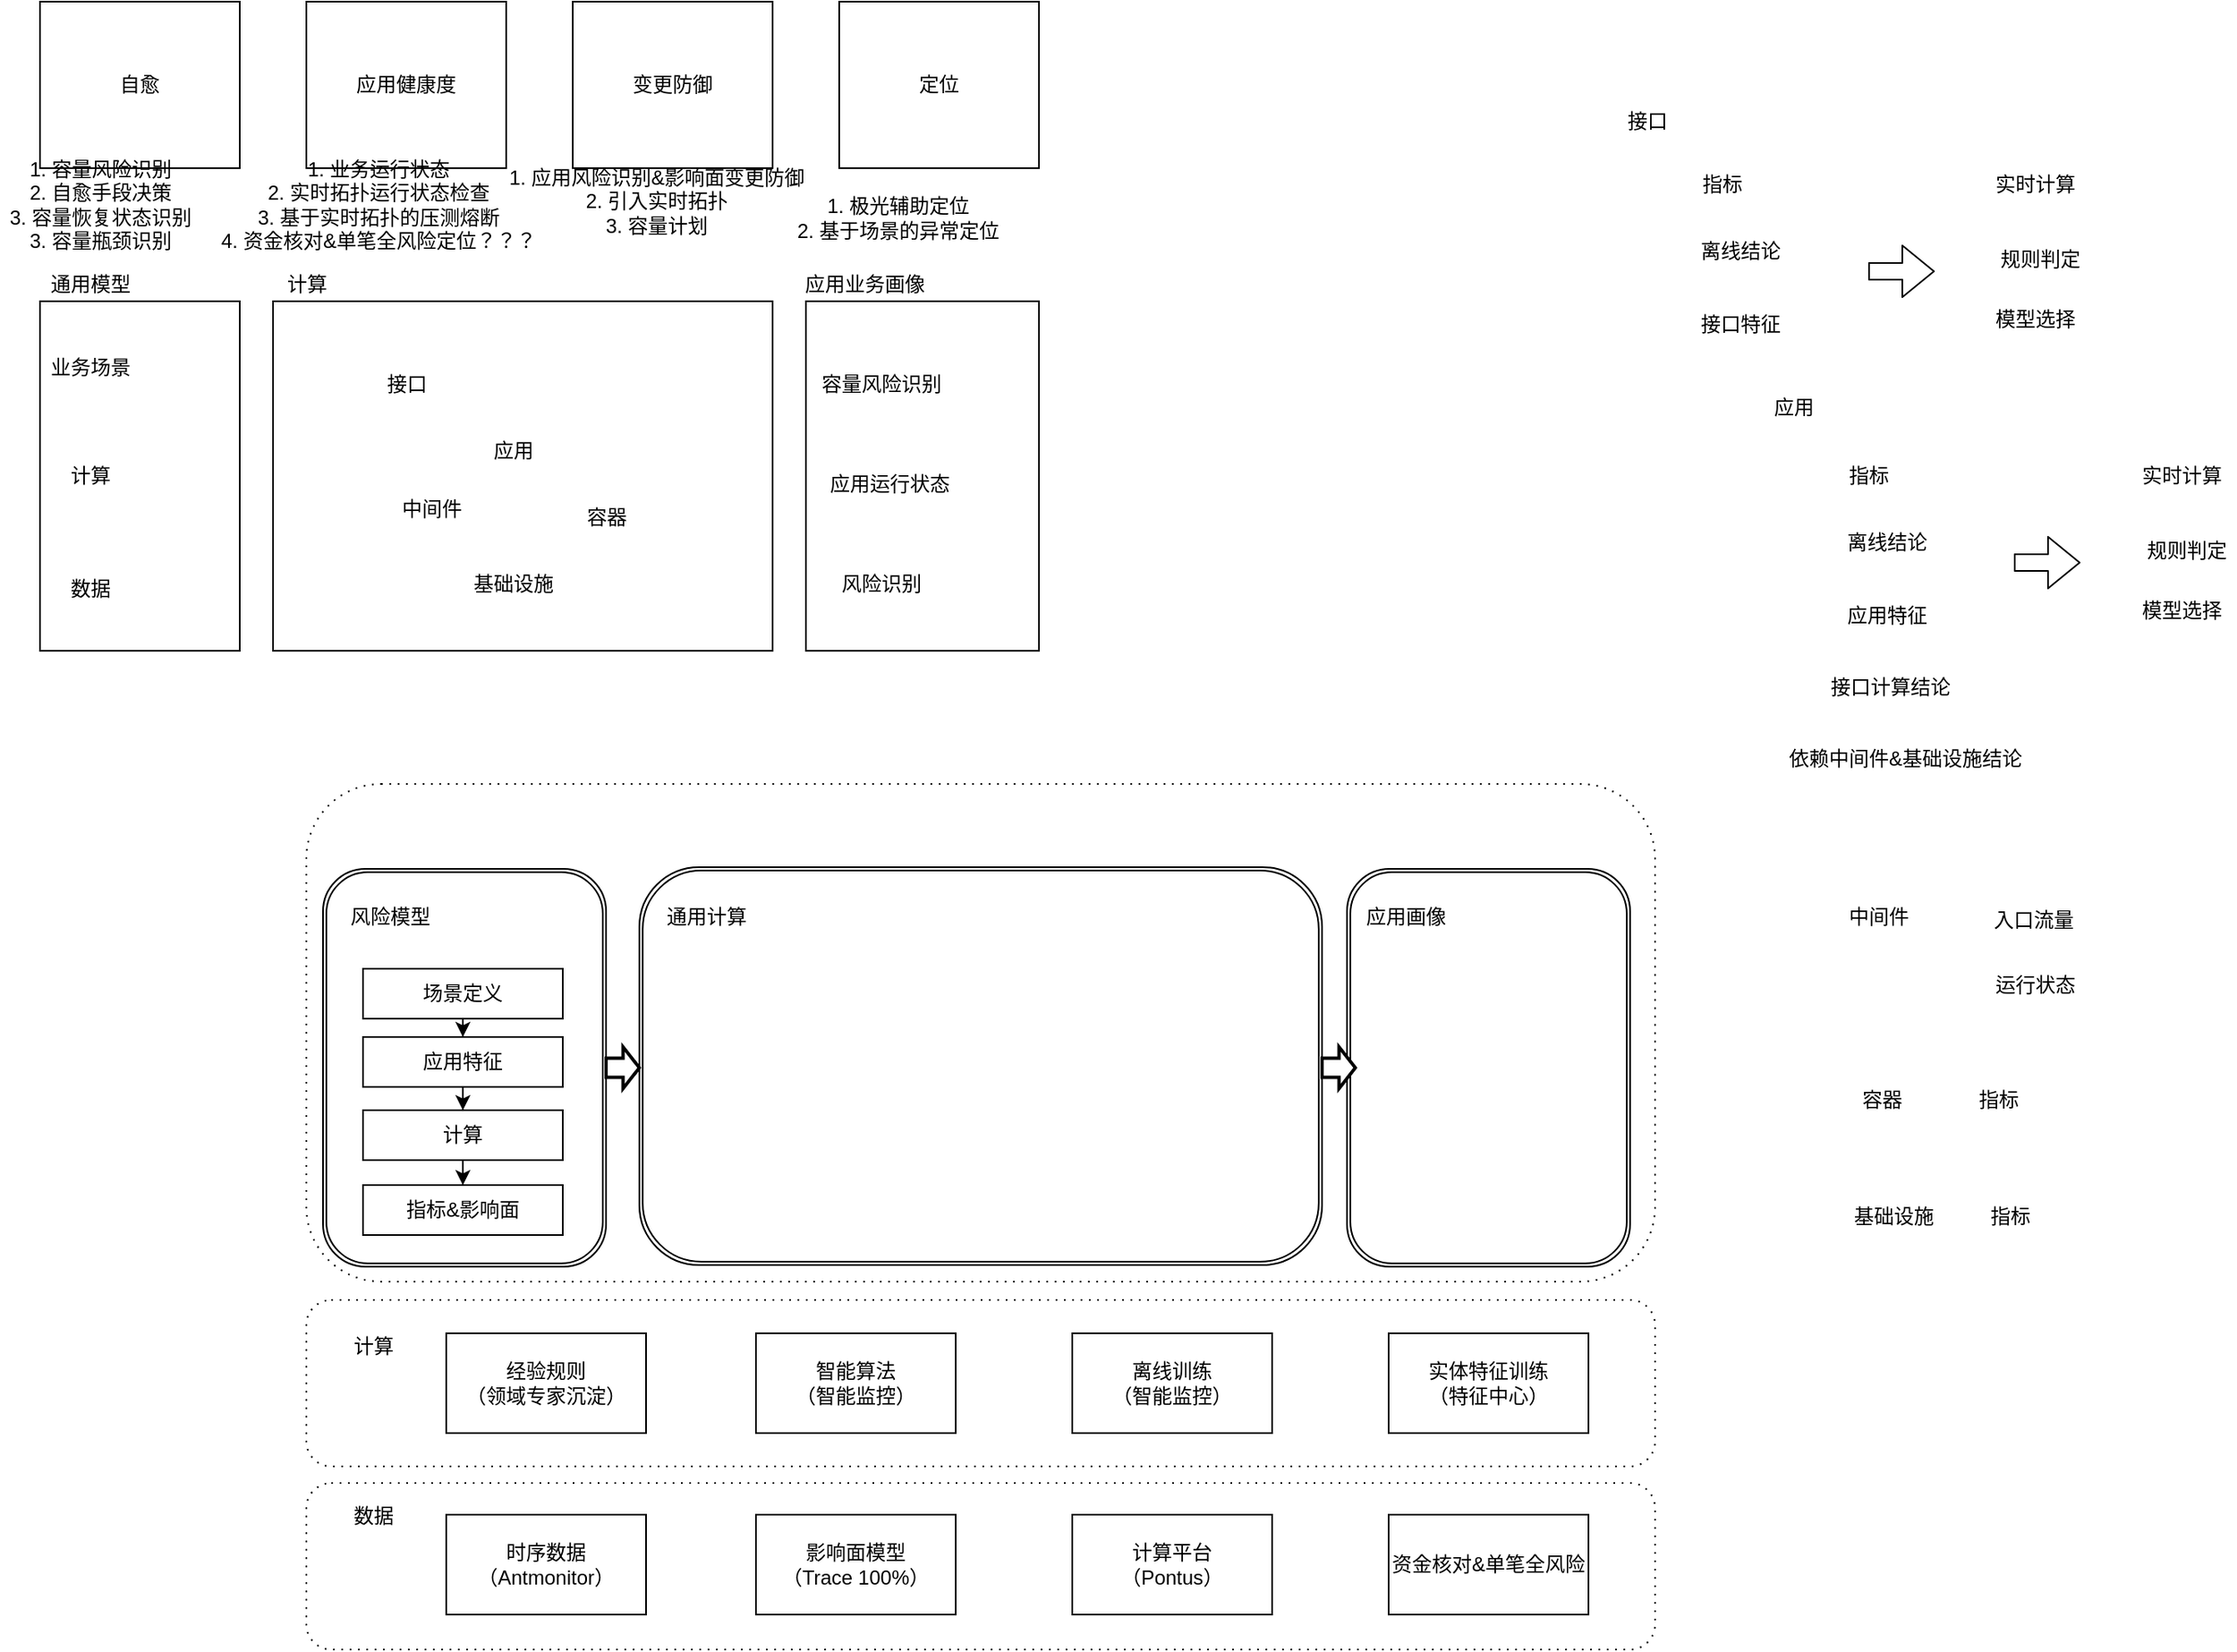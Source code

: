 <mxfile version="13.1.3" type="github">
  <diagram id="1SOZtOeF8l6XhYHRm-za" name="Page-1">
    <mxGraphModel dx="2037" dy="1057" grid="1" gridSize="10" guides="1" tooltips="1" connect="1" arrows="1" fold="1" page="1" pageScale="1" pageWidth="827" pageHeight="1169" math="0" shadow="0">
      <root>
        <mxCell id="0" />
        <mxCell id="1" parent="0" />
        <mxCell id="ywDv_ColvlXOYt9Vahqf-67" value="" style="shape=ext;rounded=1;html=1;whiteSpace=wrap;dashed=1;dashPattern=1 4;" vertex="1" parent="1">
          <mxGeometry x="270" y="590" width="810" height="299" as="geometry" />
        </mxCell>
        <mxCell id="ywDv_ColvlXOYt9Vahqf-64" value="" style="shape=ext;rounded=1;html=1;whiteSpace=wrap;dashed=1;dashPattern=1 4;" vertex="1" parent="1">
          <mxGeometry x="270" y="900" width="810" height="100" as="geometry" />
        </mxCell>
        <mxCell id="ywDv_ColvlXOYt9Vahqf-61" value="" style="shape=ext;rounded=1;html=1;whiteSpace=wrap;dashed=1;dashPattern=1 4;" vertex="1" parent="1">
          <mxGeometry x="270" y="1010" width="810" height="100" as="geometry" />
        </mxCell>
        <mxCell id="JQEy4xFTPfn_6e3LgADh-1" value="时序数据&lt;br&gt;（Antmonitor）" style="rounded=0;whiteSpace=wrap;html=1;" parent="1" vertex="1">
          <mxGeometry x="354" y="1029" width="120" height="60" as="geometry" />
        </mxCell>
        <mxCell id="JQEy4xFTPfn_6e3LgADh-2" value="影响面模型&lt;br&gt;（Trace 100%）" style="rounded=0;whiteSpace=wrap;html=1;" parent="1" vertex="1">
          <mxGeometry x="540" y="1029" width="120" height="60" as="geometry" />
        </mxCell>
        <mxCell id="JQEy4xFTPfn_6e3LgADh-3" value="计算平台&lt;br&gt;（Pontus）" style="rounded=0;whiteSpace=wrap;html=1;" parent="1" vertex="1">
          <mxGeometry x="730" y="1029" width="120" height="60" as="geometry" />
        </mxCell>
        <mxCell id="JQEy4xFTPfn_6e3LgADh-5" value="经验规则&lt;br&gt;（领域专家沉淀）" style="rounded=0;whiteSpace=wrap;html=1;" parent="1" vertex="1">
          <mxGeometry x="354" y="920" width="120" height="60" as="geometry" />
        </mxCell>
        <mxCell id="JQEy4xFTPfn_6e3LgADh-6" value="智能算法&lt;br&gt;（智能监控）" style="rounded=0;whiteSpace=wrap;html=1;" parent="1" vertex="1">
          <mxGeometry x="540" y="920" width="120" height="60" as="geometry" />
        </mxCell>
        <mxCell id="JQEy4xFTPfn_6e3LgADh-7" value="离线训练&lt;br&gt;（智能监控）" style="rounded=0;whiteSpace=wrap;html=1;" parent="1" vertex="1">
          <mxGeometry x="730" y="920" width="120" height="60" as="geometry" />
        </mxCell>
        <mxCell id="JQEy4xFTPfn_6e3LgADh-10" value="" style="rounded=0;whiteSpace=wrap;html=1;" parent="1" vertex="1">
          <mxGeometry x="110" y="300" width="120" height="210" as="geometry" />
        </mxCell>
        <mxCell id="ywDv_ColvlXOYt9Vahqf-1" value="通用模型" style="text;html=1;align=center;verticalAlign=middle;resizable=0;points=[];autosize=1;" vertex="1" parent="1">
          <mxGeometry x="110" y="280" width="60" height="20" as="geometry" />
        </mxCell>
        <mxCell id="ywDv_ColvlXOYt9Vahqf-2" value="计算" style="text;html=1;align=center;verticalAlign=middle;resizable=0;points=[];autosize=1;" vertex="1" parent="1">
          <mxGeometry x="250" y="280" width="40" height="20" as="geometry" />
        </mxCell>
        <mxCell id="ywDv_ColvlXOYt9Vahqf-3" value="应用业务画像" style="text;html=1;align=center;verticalAlign=middle;resizable=0;points=[];autosize=1;" vertex="1" parent="1">
          <mxGeometry x="560" y="280" width="90" height="20" as="geometry" />
        </mxCell>
        <mxCell id="ywDv_ColvlXOYt9Vahqf-4" value="" style="rounded=0;whiteSpace=wrap;html=1;" vertex="1" parent="1">
          <mxGeometry x="250" y="300" width="300" height="210" as="geometry" />
        </mxCell>
        <mxCell id="ywDv_ColvlXOYt9Vahqf-5" value="" style="rounded=0;whiteSpace=wrap;html=1;" vertex="1" parent="1">
          <mxGeometry x="570" y="300" width="140" height="210" as="geometry" />
        </mxCell>
        <mxCell id="ywDv_ColvlXOYt9Vahqf-6" value="自愈" style="rounded=0;whiteSpace=wrap;html=1;" vertex="1" parent="1">
          <mxGeometry x="110" y="120" width="120" height="100" as="geometry" />
        </mxCell>
        <mxCell id="ywDv_ColvlXOYt9Vahqf-7" value="应用健康度" style="rounded=0;whiteSpace=wrap;html=1;" vertex="1" parent="1">
          <mxGeometry x="270" y="120" width="120" height="100" as="geometry" />
        </mxCell>
        <mxCell id="ywDv_ColvlXOYt9Vahqf-8" value="变更防御" style="rounded=0;whiteSpace=wrap;html=1;" vertex="1" parent="1">
          <mxGeometry x="430" y="120" width="120" height="100" as="geometry" />
        </mxCell>
        <mxCell id="ywDv_ColvlXOYt9Vahqf-9" value="定位" style="rounded=0;whiteSpace=wrap;html=1;" vertex="1" parent="1">
          <mxGeometry x="590" y="120" width="120" height="100" as="geometry" />
        </mxCell>
        <mxCell id="ywDv_ColvlXOYt9Vahqf-10" value="1. 容量风险识别&lt;br&gt;2. 自愈手段决策&lt;br&gt;3. 容量恢复状态识别&lt;br&gt;3. 容量瓶颈识别" style="text;html=1;align=center;verticalAlign=middle;resizable=0;points=[];autosize=1;" vertex="1" parent="1">
          <mxGeometry x="86" y="212" width="120" height="60" as="geometry" />
        </mxCell>
        <mxCell id="ywDv_ColvlXOYt9Vahqf-11" value="1. 极光辅助定位&lt;br&gt;2. 基于场景的异常定位" style="text;html=1;align=center;verticalAlign=middle;resizable=0;points=[];autosize=1;" vertex="1" parent="1">
          <mxGeometry x="555" y="235" width="140" height="30" as="geometry" />
        </mxCell>
        <mxCell id="ywDv_ColvlXOYt9Vahqf-12" value="1. 业务运行状态&lt;br&gt;2. 实时拓扑运行状态检查&lt;br&gt;3. 基于实时拓扑的压测熔断&lt;br&gt;4. 资金核对&amp;amp;单笔全风险定位？？？" style="text;html=1;align=center;verticalAlign=middle;resizable=0;points=[];autosize=1;" vertex="1" parent="1">
          <mxGeometry x="213" y="212" width="200" height="60" as="geometry" />
        </mxCell>
        <mxCell id="ywDv_ColvlXOYt9Vahqf-13" value="1. 应用风险识别&amp;amp;影响面变更防御&lt;br&gt;2. 引入实时拓扑&lt;br&gt;3. 容量计划" style="text;html=1;align=center;verticalAlign=middle;resizable=0;points=[];autosize=1;" vertex="1" parent="1">
          <mxGeometry x="385" y="215" width="190" height="50" as="geometry" />
        </mxCell>
        <mxCell id="ywDv_ColvlXOYt9Vahqf-14" value="业务场景" style="text;html=1;align=center;verticalAlign=middle;resizable=0;points=[];autosize=1;" vertex="1" parent="1">
          <mxGeometry x="110" y="330" width="60" height="20" as="geometry" />
        </mxCell>
        <mxCell id="ywDv_ColvlXOYt9Vahqf-15" value="计算" style="text;html=1;align=center;verticalAlign=middle;resizable=0;points=[];autosize=1;" vertex="1" parent="1">
          <mxGeometry x="120" y="395" width="40" height="20" as="geometry" />
        </mxCell>
        <mxCell id="ywDv_ColvlXOYt9Vahqf-16" value="数据" style="text;html=1;align=center;verticalAlign=middle;resizable=0;points=[];autosize=1;" vertex="1" parent="1">
          <mxGeometry x="120" y="463" width="40" height="20" as="geometry" />
        </mxCell>
        <mxCell id="ywDv_ColvlXOYt9Vahqf-17" value="容量风险识别" style="text;html=1;align=center;verticalAlign=middle;resizable=0;points=[];autosize=1;" vertex="1" parent="1">
          <mxGeometry x="570" y="340" width="90" height="20" as="geometry" />
        </mxCell>
        <mxCell id="ywDv_ColvlXOYt9Vahqf-20" value="应用运行状态" style="text;html=1;align=center;verticalAlign=middle;resizable=0;points=[];autosize=1;" vertex="1" parent="1">
          <mxGeometry x="575" y="400" width="90" height="20" as="geometry" />
        </mxCell>
        <mxCell id="ywDv_ColvlXOYt9Vahqf-21" value="风险识别" style="text;html=1;align=center;verticalAlign=middle;resizable=0;points=[];autosize=1;" vertex="1" parent="1">
          <mxGeometry x="585" y="460" width="60" height="20" as="geometry" />
        </mxCell>
        <mxCell id="ywDv_ColvlXOYt9Vahqf-22" value="应用" style="text;html=1;align=center;verticalAlign=middle;resizable=0;points=[];autosize=1;" vertex="1" parent="1">
          <mxGeometry x="374" y="380" width="40" height="20" as="geometry" />
        </mxCell>
        <mxCell id="ywDv_ColvlXOYt9Vahqf-23" value="中间件" style="text;html=1;align=center;verticalAlign=middle;resizable=0;points=[];autosize=1;" vertex="1" parent="1">
          <mxGeometry x="320" y="415" width="50" height="20" as="geometry" />
        </mxCell>
        <mxCell id="ywDv_ColvlXOYt9Vahqf-24" value="容器" style="text;html=1;align=center;verticalAlign=middle;resizable=0;points=[];autosize=1;" vertex="1" parent="1">
          <mxGeometry x="430" y="420" width="40" height="20" as="geometry" />
        </mxCell>
        <mxCell id="ywDv_ColvlXOYt9Vahqf-25" value="接口" style="text;html=1;align=center;verticalAlign=middle;resizable=0;points=[];autosize=1;" vertex="1" parent="1">
          <mxGeometry x="310" y="340" width="40" height="20" as="geometry" />
        </mxCell>
        <mxCell id="ywDv_ColvlXOYt9Vahqf-26" value="基础设施" style="text;html=1;align=center;verticalAlign=middle;resizable=0;points=[];autosize=1;" vertex="1" parent="1">
          <mxGeometry x="364" y="460" width="60" height="20" as="geometry" />
        </mxCell>
        <mxCell id="ywDv_ColvlXOYt9Vahqf-34" value="指标" style="text;html=1;align=center;verticalAlign=middle;resizable=0;points=[];autosize=1;" vertex="1" parent="1">
          <mxGeometry x="1187.5" y="395" width="40" height="20" as="geometry" />
        </mxCell>
        <mxCell id="ywDv_ColvlXOYt9Vahqf-35" value="离线结论" style="text;html=1;align=center;verticalAlign=middle;resizable=0;points=[];autosize=1;" vertex="1" parent="1">
          <mxGeometry x="1188.5" y="435" width="60" height="20" as="geometry" />
        </mxCell>
        <mxCell id="ywDv_ColvlXOYt9Vahqf-36" value="应用特征" style="text;html=1;align=center;verticalAlign=middle;resizable=0;points=[];autosize=1;" vertex="1" parent="1">
          <mxGeometry x="1188.5" y="479" width="60" height="20" as="geometry" />
        </mxCell>
        <mxCell id="ywDv_ColvlXOYt9Vahqf-37" value="实时计算" style="text;html=1;align=center;verticalAlign=middle;resizable=0;points=[];autosize=1;" vertex="1" parent="1">
          <mxGeometry x="1365.5" y="395" width="60" height="20" as="geometry" />
        </mxCell>
        <mxCell id="ywDv_ColvlXOYt9Vahqf-38" value="规则判定" style="text;html=1;align=center;verticalAlign=middle;resizable=0;points=[];autosize=1;" vertex="1" parent="1">
          <mxGeometry x="1368.5" y="440" width="60" height="20" as="geometry" />
        </mxCell>
        <mxCell id="ywDv_ColvlXOYt9Vahqf-39" value="模型选择" style="text;html=1;align=center;verticalAlign=middle;resizable=0;points=[];autosize=1;" vertex="1" parent="1">
          <mxGeometry x="1365.5" y="476" width="60" height="20" as="geometry" />
        </mxCell>
        <mxCell id="ywDv_ColvlXOYt9Vahqf-40" value="" style="shape=flexArrow;endArrow=classic;html=1;" edge="1" parent="1">
          <mxGeometry width="50" height="50" relative="1" as="geometry">
            <mxPoint x="1295.5" y="457" as="sourcePoint" />
            <mxPoint x="1335.5" y="457" as="targetPoint" />
          </mxGeometry>
        </mxCell>
        <mxCell id="ywDv_ColvlXOYt9Vahqf-41" value="指标" style="text;html=1;align=center;verticalAlign=middle;resizable=0;points=[];autosize=1;" vertex="1" parent="1">
          <mxGeometry x="1100" y="220" width="40" height="20" as="geometry" />
        </mxCell>
        <mxCell id="ywDv_ColvlXOYt9Vahqf-42" value="离线结论" style="text;html=1;align=center;verticalAlign=middle;resizable=0;points=[];autosize=1;" vertex="1" parent="1">
          <mxGeometry x="1101" y="260" width="60" height="20" as="geometry" />
        </mxCell>
        <mxCell id="ywDv_ColvlXOYt9Vahqf-43" value="接口特征" style="text;html=1;align=center;verticalAlign=middle;resizable=0;points=[];autosize=1;" vertex="1" parent="1">
          <mxGeometry x="1101" y="304" width="60" height="20" as="geometry" />
        </mxCell>
        <mxCell id="ywDv_ColvlXOYt9Vahqf-44" value="实时计算" style="text;html=1;align=center;verticalAlign=middle;resizable=0;points=[];autosize=1;" vertex="1" parent="1">
          <mxGeometry x="1278" y="220" width="60" height="20" as="geometry" />
        </mxCell>
        <mxCell id="ywDv_ColvlXOYt9Vahqf-45" value="规则判定" style="text;html=1;align=center;verticalAlign=middle;resizable=0;points=[];autosize=1;" vertex="1" parent="1">
          <mxGeometry x="1281" y="265" width="60" height="20" as="geometry" />
        </mxCell>
        <mxCell id="ywDv_ColvlXOYt9Vahqf-46" value="模型选择" style="text;html=1;align=center;verticalAlign=middle;resizable=0;points=[];autosize=1;" vertex="1" parent="1">
          <mxGeometry x="1278" y="301" width="60" height="20" as="geometry" />
        </mxCell>
        <mxCell id="ywDv_ColvlXOYt9Vahqf-47" value="" style="shape=flexArrow;endArrow=classic;html=1;" edge="1" parent="1">
          <mxGeometry width="50" height="50" relative="1" as="geometry">
            <mxPoint x="1208" y="282" as="sourcePoint" />
            <mxPoint x="1248" y="282" as="targetPoint" />
          </mxGeometry>
        </mxCell>
        <mxCell id="ywDv_ColvlXOYt9Vahqf-48" value="接口" style="text;html=1;align=center;verticalAlign=middle;resizable=0;points=[];autosize=1;" vertex="1" parent="1">
          <mxGeometry x="1055" y="182" width="40" height="20" as="geometry" />
        </mxCell>
        <mxCell id="ywDv_ColvlXOYt9Vahqf-49" value="应用" style="text;html=1;align=center;verticalAlign=middle;resizable=0;points=[];autosize=1;" vertex="1" parent="1">
          <mxGeometry x="1142.5" y="354" width="40" height="20" as="geometry" />
        </mxCell>
        <mxCell id="ywDv_ColvlXOYt9Vahqf-50" value="接口计算结论" style="text;html=1;align=center;verticalAlign=middle;resizable=0;points=[];autosize=1;" vertex="1" parent="1">
          <mxGeometry x="1175.5" y="522" width="90" height="20" as="geometry" />
        </mxCell>
        <mxCell id="ywDv_ColvlXOYt9Vahqf-51" value="依赖中间件&amp;amp;基础设施结论" style="text;html=1;align=center;verticalAlign=middle;resizable=0;points=[];autosize=1;" vertex="1" parent="1">
          <mxGeometry x="1149.5" y="565" width="160" height="20" as="geometry" />
        </mxCell>
        <mxCell id="ywDv_ColvlXOYt9Vahqf-52" value="中间件" style="text;html=1;align=center;verticalAlign=middle;resizable=0;points=[];autosize=1;" vertex="1" parent="1">
          <mxGeometry x="1189" y="660" width="50" height="20" as="geometry" />
        </mxCell>
        <mxCell id="ywDv_ColvlXOYt9Vahqf-53" value="入口流量" style="text;html=1;align=center;verticalAlign=middle;resizable=0;points=[];autosize=1;" vertex="1" parent="1">
          <mxGeometry x="1277" y="662" width="60" height="20" as="geometry" />
        </mxCell>
        <mxCell id="ywDv_ColvlXOYt9Vahqf-54" value="运行状态" style="text;html=1;align=center;verticalAlign=middle;resizable=0;points=[];autosize=1;" vertex="1" parent="1">
          <mxGeometry x="1278" y="701" width="60" height="20" as="geometry" />
        </mxCell>
        <mxCell id="ywDv_ColvlXOYt9Vahqf-55" value="基础设施" style="text;html=1;align=center;verticalAlign=middle;resizable=0;points=[];autosize=1;" vertex="1" parent="1">
          <mxGeometry x="1192.5" y="840" width="60" height="20" as="geometry" />
        </mxCell>
        <mxCell id="ywDv_ColvlXOYt9Vahqf-56" value="指标" style="text;html=1;align=center;verticalAlign=middle;resizable=0;points=[];autosize=1;" vertex="1" parent="1">
          <mxGeometry x="1272.5" y="840" width="40" height="20" as="geometry" />
        </mxCell>
        <mxCell id="ywDv_ColvlXOYt9Vahqf-57" value="容器" style="text;html=1;align=center;verticalAlign=middle;resizable=0;points=[];autosize=1;" vertex="1" parent="1">
          <mxGeometry x="1195.5" y="770" width="40" height="20" as="geometry" />
        </mxCell>
        <mxCell id="ywDv_ColvlXOYt9Vahqf-58" value="指标" style="text;html=1;align=center;verticalAlign=middle;resizable=0;points=[];autosize=1;" vertex="1" parent="1">
          <mxGeometry x="1265.5" y="770" width="40" height="20" as="geometry" />
        </mxCell>
        <mxCell id="ywDv_ColvlXOYt9Vahqf-59" value="资金核对&amp;amp;单笔全风险" style="rounded=0;whiteSpace=wrap;html=1;" vertex="1" parent="1">
          <mxGeometry x="920" y="1029" width="120" height="60" as="geometry" />
        </mxCell>
        <mxCell id="ywDv_ColvlXOYt9Vahqf-62" value="数据" style="text;html=1;align=center;verticalAlign=middle;resizable=0;points=[];autosize=1;" vertex="1" parent="1">
          <mxGeometry x="290" y="1020" width="40" height="20" as="geometry" />
        </mxCell>
        <mxCell id="ywDv_ColvlXOYt9Vahqf-65" value="计算" style="text;html=1;align=center;verticalAlign=middle;resizable=0;points=[];autosize=1;" vertex="1" parent="1">
          <mxGeometry x="290" y="918" width="40" height="20" as="geometry" />
        </mxCell>
        <mxCell id="ywDv_ColvlXOYt9Vahqf-66" value="实体特征训练&lt;br&gt;（特征中心）" style="rounded=0;whiteSpace=wrap;html=1;" vertex="1" parent="1">
          <mxGeometry x="920" y="920" width="120" height="60" as="geometry" />
        </mxCell>
        <mxCell id="ywDv_ColvlXOYt9Vahqf-68" value="" style="shape=ext;rounded=1;html=1;whiteSpace=wrap;double=1;" vertex="1" parent="1">
          <mxGeometry x="280" y="641" width="170" height="239" as="geometry" />
        </mxCell>
        <mxCell id="ywDv_ColvlXOYt9Vahqf-69" value="" style="shape=ext;rounded=1;html=1;whiteSpace=wrap;double=1;" vertex="1" parent="1">
          <mxGeometry x="470" y="640" width="410" height="239" as="geometry" />
        </mxCell>
        <mxCell id="ywDv_ColvlXOYt9Vahqf-70" value="" style="shape=ext;rounded=1;html=1;whiteSpace=wrap;double=1;" vertex="1" parent="1">
          <mxGeometry x="895" y="641" width="170" height="239" as="geometry" />
        </mxCell>
        <mxCell id="ywDv_ColvlXOYt9Vahqf-71" value="风险模型" style="text;html=1;align=center;verticalAlign=middle;resizable=0;points=[];autosize=1;" vertex="1" parent="1">
          <mxGeometry x="290" y="660" width="60" height="20" as="geometry" />
        </mxCell>
        <mxCell id="ywDv_ColvlXOYt9Vahqf-72" value="通用计算" style="text;html=1;align=center;verticalAlign=middle;resizable=0;points=[];autosize=1;" vertex="1" parent="1">
          <mxGeometry x="480" y="660" width="60" height="20" as="geometry" />
        </mxCell>
        <mxCell id="ywDv_ColvlXOYt9Vahqf-75" value="应用画像" style="text;html=1;align=center;verticalAlign=middle;resizable=0;points=[];autosize=1;" vertex="1" parent="1">
          <mxGeometry x="900" y="660" width="60" height="20" as="geometry" />
        </mxCell>
        <mxCell id="ywDv_ColvlXOYt9Vahqf-76" value="" style="verticalLabelPosition=bottom;verticalAlign=top;html=1;strokeWidth=2;shape=mxgraph.arrows2.arrow;dy=0.54;dx=9.79;notch=0;" vertex="1" parent="1">
          <mxGeometry x="450" y="748" width="20" height="25" as="geometry" />
        </mxCell>
        <mxCell id="ywDv_ColvlXOYt9Vahqf-77" value="" style="verticalLabelPosition=bottom;verticalAlign=top;html=1;strokeWidth=2;shape=mxgraph.arrows2.arrow;dy=0.54;dx=9.79;notch=0;" vertex="1" parent="1">
          <mxGeometry x="880" y="748" width="20" height="25" as="geometry" />
        </mxCell>
        <mxCell id="ywDv_ColvlXOYt9Vahqf-80" value="" style="edgeStyle=orthogonalEdgeStyle;rounded=0;orthogonalLoop=1;jettySize=auto;html=1;" edge="1" parent="1" source="ywDv_ColvlXOYt9Vahqf-78" target="ywDv_ColvlXOYt9Vahqf-79">
          <mxGeometry relative="1" as="geometry" />
        </mxCell>
        <mxCell id="ywDv_ColvlXOYt9Vahqf-78" value="场景定义" style="rounded=0;whiteSpace=wrap;html=1;" vertex="1" parent="1">
          <mxGeometry x="304" y="701" width="120" height="30" as="geometry" />
        </mxCell>
        <mxCell id="ywDv_ColvlXOYt9Vahqf-82" value="" style="edgeStyle=orthogonalEdgeStyle;rounded=0;orthogonalLoop=1;jettySize=auto;html=1;" edge="1" parent="1" source="ywDv_ColvlXOYt9Vahqf-79" target="ywDv_ColvlXOYt9Vahqf-81">
          <mxGeometry relative="1" as="geometry" />
        </mxCell>
        <mxCell id="ywDv_ColvlXOYt9Vahqf-79" value="应用特征" style="rounded=0;whiteSpace=wrap;html=1;" vertex="1" parent="1">
          <mxGeometry x="304" y="742" width="120" height="30" as="geometry" />
        </mxCell>
        <mxCell id="ywDv_ColvlXOYt9Vahqf-84" value="" style="edgeStyle=orthogonalEdgeStyle;rounded=0;orthogonalLoop=1;jettySize=auto;html=1;" edge="1" parent="1" source="ywDv_ColvlXOYt9Vahqf-81" target="ywDv_ColvlXOYt9Vahqf-83">
          <mxGeometry relative="1" as="geometry" />
        </mxCell>
        <mxCell id="ywDv_ColvlXOYt9Vahqf-81" value="计算" style="rounded=0;whiteSpace=wrap;html=1;" vertex="1" parent="1">
          <mxGeometry x="304" y="786" width="120" height="30" as="geometry" />
        </mxCell>
        <mxCell id="ywDv_ColvlXOYt9Vahqf-83" value="指标&amp;amp;影响面" style="rounded=0;whiteSpace=wrap;html=1;" vertex="1" parent="1">
          <mxGeometry x="304" y="831" width="120" height="30" as="geometry" />
        </mxCell>
      </root>
    </mxGraphModel>
  </diagram>
</mxfile>
